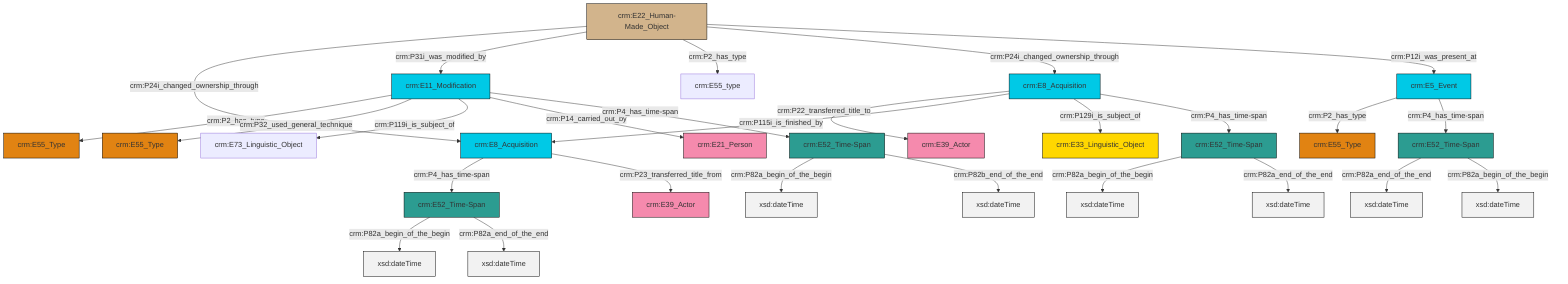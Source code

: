 graph TD
classDef Literal fill:#f2f2f2,stroke:#000000;
classDef CRM_Entity fill:#FFFFFF,stroke:#000000;
classDef Temporal_Entity fill:#00C9E6, stroke:#000000;
classDef Type fill:#E18312, stroke:#000000;
classDef Time-Span fill:#2C9C91, stroke:#000000;
classDef Appellation fill:#FFEB7F, stroke:#000000;
classDef Place fill:#008836, stroke:#000000;
classDef Persistent_Item fill:#B266B2, stroke:#000000;
classDef Conceptual_Object fill:#FFD700, stroke:#000000;
classDef Physical_Thing fill:#D2B48C, stroke:#000000;
classDef Actor fill:#f58aad, stroke:#000000;
classDef PC_Classes fill:#4ce600, stroke:#000000;
classDef Multi fill:#cccccc,stroke:#000000;

4["crm:E22_Human-Made_Object"]:::Physical_Thing -->|crm:P24i_changed_ownership_through| 5["crm:E8_Acquisition"]:::Temporal_Entity
8["crm:E5_Event"]:::Temporal_Entity -->|crm:P2_has_type| 9["crm:E55_Type"]:::Type
10["crm:E11_Modification"]:::Temporal_Entity -->|crm:P2_has_type| 11["crm:E55_Type"]:::Type
10["crm:E11_Modification"]:::Temporal_Entity -->|crm:P32_used_general_technique| 2["crm:E55_Type"]:::Type
5["crm:E8_Acquisition"]:::Temporal_Entity -->|crm:P4_has_time-span| 13["crm:E52_Time-Span"]:::Time-Span
15["crm:E8_Acquisition"]:::Temporal_Entity -->|crm:P22_transferred_title_to| 16["crm:E39_Actor"]:::Actor
8["crm:E5_Event"]:::Temporal_Entity -->|crm:P4_has_time-span| 17["crm:E52_Time-Span"]:::Time-Span
13["crm:E52_Time-Span"]:::Time-Span -->|crm:P82a_begin_of_the_begin| 19[xsd:dateTime]:::Literal
22["crm:E52_Time-Span"]:::Time-Span -->|crm:P82a_begin_of_the_begin| 23[xsd:dateTime]:::Literal
0["crm:E52_Time-Span"]:::Time-Span -->|crm:P82a_begin_of_the_begin| 24[xsd:dateTime]:::Literal
17["crm:E52_Time-Span"]:::Time-Span -->|crm:P82a_end_of_the_end| 27[xsd:dateTime]:::Literal
0["crm:E52_Time-Span"]:::Time-Span -->|crm:P82b_end_of_the_end| 28[xsd:dateTime]:::Literal
4["crm:E22_Human-Made_Object"]:::Physical_Thing -->|crm:P31i_was_modified_by| 10["crm:E11_Modification"]:::Temporal_Entity
10["crm:E11_Modification"]:::Temporal_Entity -->|crm:P119i_is_subject_of| 29["crm:E73_Linguistic_Object"]:::Default
22["crm:E52_Time-Span"]:::Time-Span -->|crm:P82a_end_of_the_end| 33[xsd:dateTime]:::Literal
10["crm:E11_Modification"]:::Temporal_Entity -->|crm:P14_carried_out_by| 6["crm:E21_Person"]:::Actor
15["crm:E8_Acquisition"]:::Temporal_Entity -->|crm:P115i_is_finished_by| 5["crm:E8_Acquisition"]:::Temporal_Entity
13["crm:E52_Time-Span"]:::Time-Span -->|crm:P82a_end_of_the_end| 36[xsd:dateTime]:::Literal
4["crm:E22_Human-Made_Object"]:::Physical_Thing -->|crm:P2_has_type| 20["crm:E55_type"]:::Default
10["crm:E11_Modification"]:::Temporal_Entity -->|crm:P4_has_time-span| 0["crm:E52_Time-Span"]:::Time-Span
15["crm:E8_Acquisition"]:::Temporal_Entity -->|crm:P129i_is_subject_of| 25["crm:E33_Linguistic_Object"]:::Conceptual_Object
15["crm:E8_Acquisition"]:::Temporal_Entity -->|crm:P4_has_time-span| 22["crm:E52_Time-Span"]:::Time-Span
4["crm:E22_Human-Made_Object"]:::Physical_Thing -->|crm:P24i_changed_ownership_through| 15["crm:E8_Acquisition"]:::Temporal_Entity
17["crm:E52_Time-Span"]:::Time-Span -->|crm:P82a_begin_of_the_begin| 40[xsd:dateTime]:::Literal
5["crm:E8_Acquisition"]:::Temporal_Entity -->|crm:P23_transferred_title_from| 41["crm:E39_Actor"]:::Actor
4["crm:E22_Human-Made_Object"]:::Physical_Thing -->|crm:P12i_was_present_at| 8["crm:E5_Event"]:::Temporal_Entity